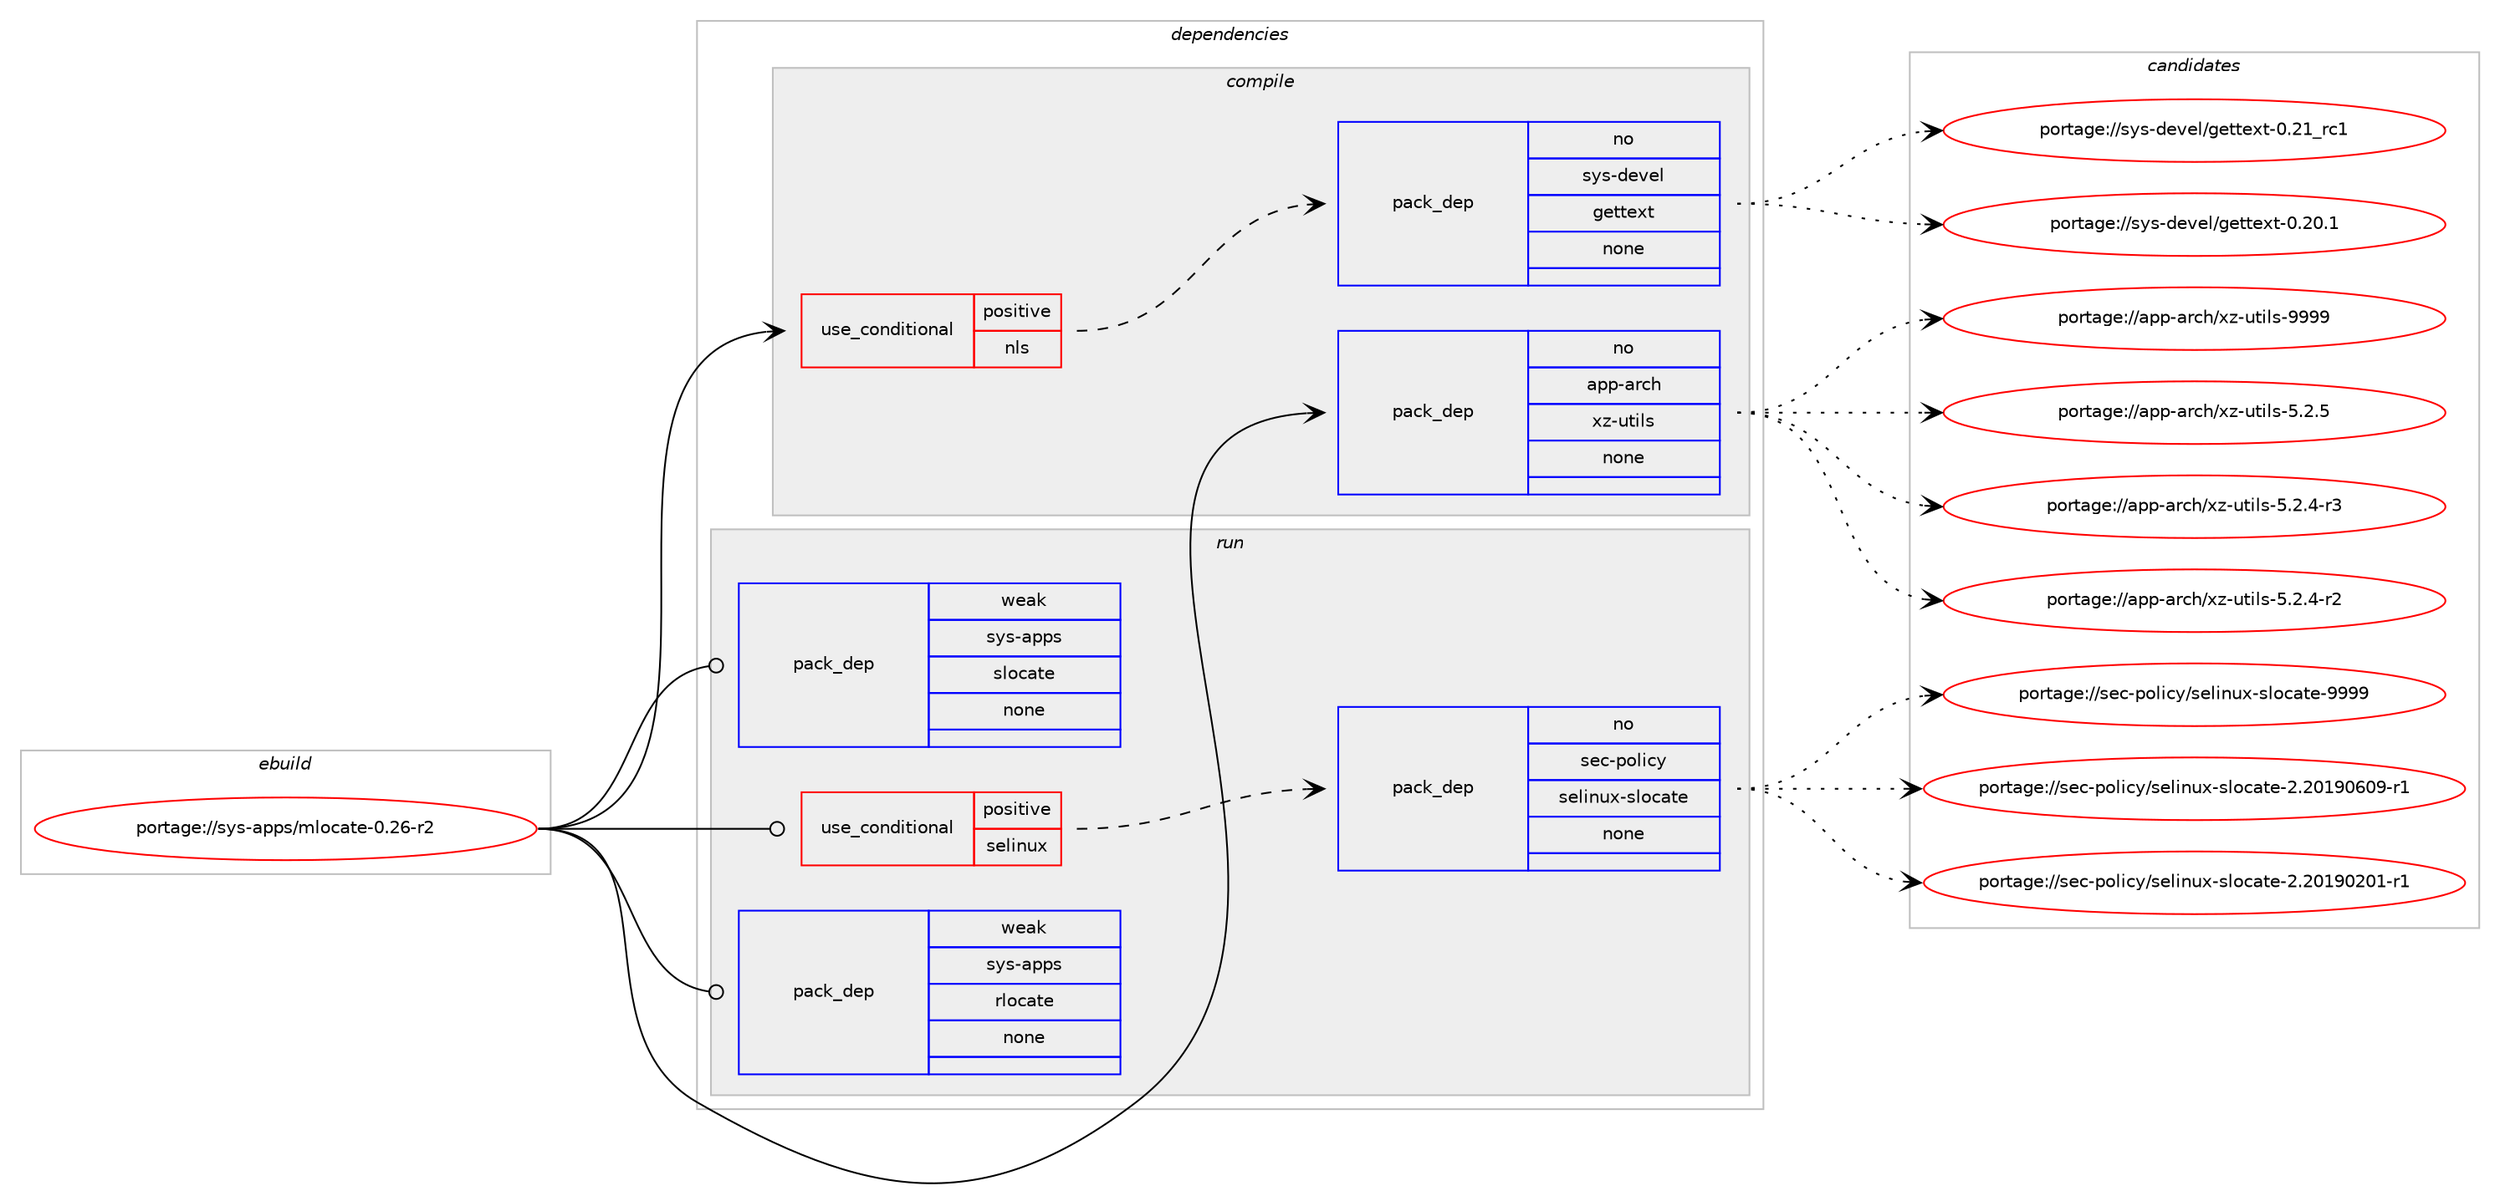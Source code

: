 digraph prolog {

# *************
# Graph options
# *************

newrank=true;
concentrate=true;
compound=true;
graph [rankdir=LR,fontname=Helvetica,fontsize=10,ranksep=1.5];#, ranksep=2.5, nodesep=0.2];
edge  [arrowhead=vee];
node  [fontname=Helvetica,fontsize=10];

# **********
# The ebuild
# **********

subgraph cluster_leftcol {
color=gray;
rank=same;
label=<<i>ebuild</i>>;
id [label="portage://sys-apps/mlocate-0.26-r2", color=red, width=4, href="../sys-apps/mlocate-0.26-r2.svg"];
}

# ****************
# The dependencies
# ****************

subgraph cluster_midcol {
color=gray;
label=<<i>dependencies</i>>;
subgraph cluster_compile {
fillcolor="#eeeeee";
style=filled;
label=<<i>compile</i>>;
subgraph cond1731 {
dependency10249 [label=<<TABLE BORDER="0" CELLBORDER="1" CELLSPACING="0" CELLPADDING="4"><TR><TD ROWSPAN="3" CELLPADDING="10">use_conditional</TD></TR><TR><TD>positive</TD></TR><TR><TD>nls</TD></TR></TABLE>>, shape=none, color=red];
subgraph pack8383 {
dependency10250 [label=<<TABLE BORDER="0" CELLBORDER="1" CELLSPACING="0" CELLPADDING="4" WIDTH="220"><TR><TD ROWSPAN="6" CELLPADDING="30">pack_dep</TD></TR><TR><TD WIDTH="110">no</TD></TR><TR><TD>sys-devel</TD></TR><TR><TD>gettext</TD></TR><TR><TD>none</TD></TR><TR><TD></TD></TR></TABLE>>, shape=none, color=blue];
}
dependency10249:e -> dependency10250:w [weight=20,style="dashed",arrowhead="vee"];
}
id:e -> dependency10249:w [weight=20,style="solid",arrowhead="vee"];
subgraph pack8384 {
dependency10251 [label=<<TABLE BORDER="0" CELLBORDER="1" CELLSPACING="0" CELLPADDING="4" WIDTH="220"><TR><TD ROWSPAN="6" CELLPADDING="30">pack_dep</TD></TR><TR><TD WIDTH="110">no</TD></TR><TR><TD>app-arch</TD></TR><TR><TD>xz-utils</TD></TR><TR><TD>none</TD></TR><TR><TD></TD></TR></TABLE>>, shape=none, color=blue];
}
id:e -> dependency10251:w [weight=20,style="solid",arrowhead="vee"];
}
subgraph cluster_compileandrun {
fillcolor="#eeeeee";
style=filled;
label=<<i>compile and run</i>>;
}
subgraph cluster_run {
fillcolor="#eeeeee";
style=filled;
label=<<i>run</i>>;
subgraph cond1732 {
dependency10252 [label=<<TABLE BORDER="0" CELLBORDER="1" CELLSPACING="0" CELLPADDING="4"><TR><TD ROWSPAN="3" CELLPADDING="10">use_conditional</TD></TR><TR><TD>positive</TD></TR><TR><TD>selinux</TD></TR></TABLE>>, shape=none, color=red];
subgraph pack8385 {
dependency10253 [label=<<TABLE BORDER="0" CELLBORDER="1" CELLSPACING="0" CELLPADDING="4" WIDTH="220"><TR><TD ROWSPAN="6" CELLPADDING="30">pack_dep</TD></TR><TR><TD WIDTH="110">no</TD></TR><TR><TD>sec-policy</TD></TR><TR><TD>selinux-slocate</TD></TR><TR><TD>none</TD></TR><TR><TD></TD></TR></TABLE>>, shape=none, color=blue];
}
dependency10252:e -> dependency10253:w [weight=20,style="dashed",arrowhead="vee"];
}
id:e -> dependency10252:w [weight=20,style="solid",arrowhead="odot"];
subgraph pack8386 {
dependency10254 [label=<<TABLE BORDER="0" CELLBORDER="1" CELLSPACING="0" CELLPADDING="4" WIDTH="220"><TR><TD ROWSPAN="6" CELLPADDING="30">pack_dep</TD></TR><TR><TD WIDTH="110">weak</TD></TR><TR><TD>sys-apps</TD></TR><TR><TD>rlocate</TD></TR><TR><TD>none</TD></TR><TR><TD></TD></TR></TABLE>>, shape=none, color=blue];
}
id:e -> dependency10254:w [weight=20,style="solid",arrowhead="odot"];
subgraph pack8387 {
dependency10255 [label=<<TABLE BORDER="0" CELLBORDER="1" CELLSPACING="0" CELLPADDING="4" WIDTH="220"><TR><TD ROWSPAN="6" CELLPADDING="30">pack_dep</TD></TR><TR><TD WIDTH="110">weak</TD></TR><TR><TD>sys-apps</TD></TR><TR><TD>slocate</TD></TR><TR><TD>none</TD></TR><TR><TD></TD></TR></TABLE>>, shape=none, color=blue];
}
id:e -> dependency10255:w [weight=20,style="solid",arrowhead="odot"];
}
}

# **************
# The candidates
# **************

subgraph cluster_choices {
rank=same;
color=gray;
label=<<i>candidates</i>>;

subgraph choice8383 {
color=black;
nodesep=1;
choice11512111545100101118101108471031011161161011201164548465049951149949 [label="portage://sys-devel/gettext-0.21_rc1", color=red, width=4,href="../sys-devel/gettext-0.21_rc1.svg"];
choice115121115451001011181011084710310111611610112011645484650484649 [label="portage://sys-devel/gettext-0.20.1", color=red, width=4,href="../sys-devel/gettext-0.20.1.svg"];
dependency10250:e -> choice11512111545100101118101108471031011161161011201164548465049951149949:w [style=dotted,weight="100"];
dependency10250:e -> choice115121115451001011181011084710310111611610112011645484650484649:w [style=dotted,weight="100"];
}
subgraph choice8384 {
color=black;
nodesep=1;
choice9711211245971149910447120122451171161051081154557575757 [label="portage://app-arch/xz-utils-9999", color=red, width=4,href="../app-arch/xz-utils-9999.svg"];
choice971121124597114991044712012245117116105108115455346504653 [label="portage://app-arch/xz-utils-5.2.5", color=red, width=4,href="../app-arch/xz-utils-5.2.5.svg"];
choice9711211245971149910447120122451171161051081154553465046524511451 [label="portage://app-arch/xz-utils-5.2.4-r3", color=red, width=4,href="../app-arch/xz-utils-5.2.4-r3.svg"];
choice9711211245971149910447120122451171161051081154553465046524511450 [label="portage://app-arch/xz-utils-5.2.4-r2", color=red, width=4,href="../app-arch/xz-utils-5.2.4-r2.svg"];
dependency10251:e -> choice9711211245971149910447120122451171161051081154557575757:w [style=dotted,weight="100"];
dependency10251:e -> choice971121124597114991044712012245117116105108115455346504653:w [style=dotted,weight="100"];
dependency10251:e -> choice9711211245971149910447120122451171161051081154553465046524511451:w [style=dotted,weight="100"];
dependency10251:e -> choice9711211245971149910447120122451171161051081154553465046524511450:w [style=dotted,weight="100"];
}
subgraph choice8385 {
color=black;
nodesep=1;
choice115101994511211110810599121471151011081051101171204511510811199971161014557575757 [label="portage://sec-policy/selinux-slocate-9999", color=red, width=4,href="../sec-policy/selinux-slocate-9999.svg"];
choice1151019945112111108105991214711510110810511011712045115108111999711610145504650484957485448574511449 [label="portage://sec-policy/selinux-slocate-2.20190609-r1", color=red, width=4,href="../sec-policy/selinux-slocate-2.20190609-r1.svg"];
choice1151019945112111108105991214711510110810511011712045115108111999711610145504650484957485048494511449 [label="portage://sec-policy/selinux-slocate-2.20190201-r1", color=red, width=4,href="../sec-policy/selinux-slocate-2.20190201-r1.svg"];
dependency10253:e -> choice115101994511211110810599121471151011081051101171204511510811199971161014557575757:w [style=dotted,weight="100"];
dependency10253:e -> choice1151019945112111108105991214711510110810511011712045115108111999711610145504650484957485448574511449:w [style=dotted,weight="100"];
dependency10253:e -> choice1151019945112111108105991214711510110810511011712045115108111999711610145504650484957485048494511449:w [style=dotted,weight="100"];
}
subgraph choice8386 {
color=black;
nodesep=1;
}
subgraph choice8387 {
color=black;
nodesep=1;
}
}

}
